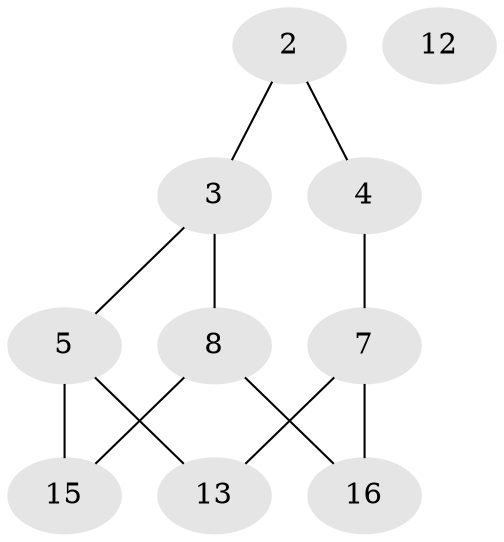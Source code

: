 // Generated by graph-tools (version 1.1) at 2025/46/02/15/25 05:46:28]
// undirected, 10 vertices, 11 edges
graph export_dot {
graph [start="1"]
  node [color=gray90,style=filled];
  2 [super="+1+6"];
  3 [super="+14"];
  4 [super="+10+11+18"];
  5 [super="+9"];
  7;
  8;
  12 [super="+1+9+20"];
  13 [super="+19"];
  15 [super="+10"];
  16 [super="+17"];
  2 -- 3;
  2 -- 4;
  3 -- 5;
  3 -- 8;
  4 -- 7;
  5 -- 15;
  5 -- 13;
  7 -- 13;
  7 -- 16;
  8 -- 16;
  8 -- 15;
}
